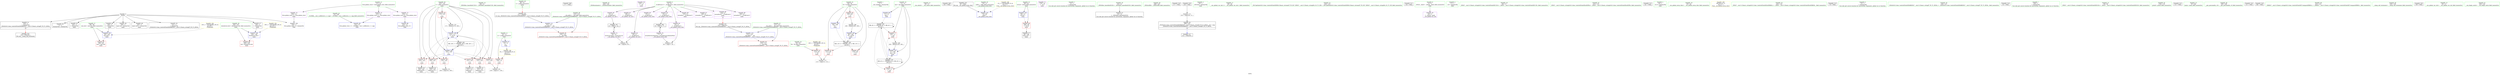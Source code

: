digraph "SVFG" {
	label="SVFG";

	Node0x55b8af1c51e0 [shape=record,color=grey,label="{NodeID: 0\nNullPtr}"];
	Node0x55b8af1c51e0 -> Node0x55b8af1dabf0[style=solid];
	Node0x55b8af1c51e0 -> Node0x55b8af1dacf0[style=solid];
	Node0x55b8af1c51e0 -> Node0x55b8af1dadc0[style=solid];
	Node0x55b8af1c51e0 -> Node0x55b8af1dae90[style=solid];
	Node0x55b8af1c51e0 -> Node0x55b8af1dbf80[style=solid];
	Node0x55b8af1c51e0 -> Node0x55b8af1dc050[style=solid];
	Node0x55b8af1c51e0 -> Node0x55b8af1dc120[style=solid];
	Node0x55b8af1c51e0 -> Node0x55b8af1dc1f0[style=solid];
	Node0x55b8af1c51e0 -> Node0x55b8af1db360[style=solid];
	Node0x55b8af1db060 [shape=record,color=blue,label="{NodeID: 97\n14\<--12\nn\<--\nGlob }"];
	Node0x55b8af1db060 -> Node0x55b8af1ed370[style=dashed];
	Node0x55b8af1d9070 [shape=record,color=green,label="{NodeID: 14\n30\<--31\n_ZNSt8ios_base4InitC1Ev\<--_ZNSt8ios_base4InitC1Ev_field_insensitive\n}"];
	Node0x55b8af1de900 [shape=record,color=yellow,style=double,label="{NodeID: 194\n14V_1 = ENCHI(MR_14V_0)\npts\{99 \}\nFun[main]}"];
	Node0x55b8af1de900 -> Node0x55b8af1db7a0[style=dashed];
	Node0x55b8af1dbc80 [shape=record,color=blue,label="{NodeID: 111\n214\<--211\n__rhs.addr\<--__rhs\n_ZStltIcSt11char_traitsIcESaIcEEbRKNSt7__cxx1112basic_stringIT_T0_T1_EESA_\n}"];
	Node0x55b8af1dbc80 -> Node0x55b8af1de670[style=dashed];
	Node0x55b8af1d9cb0 [shape=record,color=green,label="{NodeID: 28\n100\<--101\nehselector.slot\<--ehselector.slot_field_insensitive\nmain\n}"];
	Node0x55b8af1d9cb0 -> Node0x55b8af1ddf20[style=solid];
	Node0x55b8af1d9cb0 -> Node0x55b8af1db870[style=solid];
	Node0x55b8af1f60a0 [shape=record,color=black,label="{NodeID: 208\n177 = PHI()\n}"];
	Node0x55b8af1da9f0 [shape=record,color=green,label="{NodeID: 42\n243\<--244\n_ZSt9terminatev\<--_ZSt9terminatev_field_insensitive\n}"];
	Node0x55b8af1f7580 [shape=record,color=black,label="{NodeID: 222\n211 = PHI(96, )\n1st arg _ZStltIcSt11char_traitsIcESaIcEEbRKNSt7__cxx1112basic_stringIT_T0_T1_EESA_ }"];
	Node0x55b8af1f7580 -> Node0x55b8af1dbc80[style=solid];
	Node0x55b8af1dc630 [shape=record,color=black,label="{NodeID: 56\n164\<--163\nidxprom20\<--\nmain\n}"];
	Node0x55b8af1dd190 [shape=record,color=purple,label="{NodeID: 70\n120\<--17\n\<--.str\nmain\n}"];
	Node0x55b8af1e3810 [shape=record,color=black,label="{NodeID: 167\n53 = PHI(51, 54, )\n}"];
	Node0x55b8af1e3810 -> Node0x55b8af1dd630[style=solid];
	Node0x55b8af1ddd80 [shape=record,color=red,label="{NodeID: 84\n182\<--94\n\<--Ti\nmain\n}"];
	Node0x55b8af1ddd80 -> Node0x55b8af1e3db0[style=solid];
	Node0x55b8af1d1d30 [shape=record,color=green,label="{NodeID: 1\n7\<--1\n__dso_handle\<--dummyObj\nGlob }"];
	Node0x55b8af1eadb0 [shape=record,color=black,label="{NodeID: 181\nMR_4V_2 = PHI(MR_4V_3, MR_4V_1, )\npts\{13 \}\n}"];
	Node0x55b8af1eadb0 -> Node0x55b8af1dd7d0[style=dashed];
	Node0x55b8af1eadb0 -> Node0x55b8af1dd8a0[style=dashed];
	Node0x55b8af1eadb0 -> Node0x55b8af1db940[style=dashed];
	Node0x55b8af1eadb0 -> Node0x55b8af1ea3b0[style=dashed];
	Node0x55b8af1eadb0 -> Node0x55b8af1eadb0[style=dashed];
	Node0x55b8af1db160 [shape=record,color=blue,label="{NodeID: 98\n254\<--22\nllvm.global_ctors_0\<--\nGlob }"];
	Node0x55b8af1d9100 [shape=record,color=green,label="{NodeID: 15\n36\<--37\n__cxa_atexit\<--__cxa_atexit_field_insensitive\n}"];
	Node0x55b8af1de9e0 [shape=record,color=yellow,style=double,label="{NodeID: 195\n16V_1 = ENCHI(MR_16V_0)\npts\{101 \}\nFun[main]}"];
	Node0x55b8af1de9e0 -> Node0x55b8af1db870[style=dashed];
	Node0x55b8af1d9d80 [shape=record,color=green,label="{NodeID: 29\n102\<--103\ni\<--i_field_insensitive\nmain\n}"];
	Node0x55b8af1d9d80 -> Node0x55b8af1ddff0[style=solid];
	Node0x55b8af1d9d80 -> Node0x55b8af1de0c0[style=solid];
	Node0x55b8af1d9d80 -> Node0x55b8af1de190[style=solid];
	Node0x55b8af1d9d80 -> Node0x55b8af1de260[style=solid];
	Node0x55b8af1d9d80 -> Node0x55b8af1de330[style=solid];
	Node0x55b8af1d9d80 -> Node0x55b8af1de400[style=solid];
	Node0x55b8af1d9d80 -> Node0x55b8af1de4d0[style=solid];
	Node0x55b8af1d9d80 -> Node0x55b8af1db6d0[style=solid];
	Node0x55b8af1d9d80 -> Node0x55b8af1dba10[style=solid];
	Node0x55b8af1f5de0 [shape=record,color=black,label="{NodeID: 209\n105 = PHI()\n}"];
	Node0x55b8af1daaf0 [shape=record,color=green,label="{NodeID: 43\n23\<--249\n_GLOBAL__sub_I_yefllowers_2_1.cpp\<--_GLOBAL__sub_I_yefllowers_2_1.cpp_field_insensitive\n}"];
	Node0x55b8af1daaf0 -> Node0x55b8af1db260[style=solid];
	Node0x55b8af1f76c0 [shape=record,color=black,label="{NodeID: 223\n69 = PHI()\n0th arg __cxx_global_array_dtor }"];
	Node0x55b8af1f76c0 -> Node0x55b8af1db460[style=solid];
	Node0x55b8af1dc700 [shape=record,color=black,label="{NodeID: 57\n89\<--186\nmain_ret\<--\nmain\n}"];
	Node0x55b8af1dd260 [shape=record,color=purple,label="{NodeID: 71\n176\<--19\n\<--.str.2\nmain\n}"];
	Node0x55b8af1e3db0 [shape=record,color=grey,label="{NodeID: 168\n183 = Binary(182, 109, )\n}"];
	Node0x55b8af1e3db0 -> Node0x55b8af1dbae0[style=solid];
	Node0x55b8af1dde50 [shape=record,color=red,label="{NodeID: 85\n188\<--98\nexn\<--exn.slot\nmain\n}"];
	Node0x55b8af1d1dc0 [shape=record,color=green,label="{NodeID: 2\n12\<--1\n\<--dummyObj\nCan only get source location for instruction, argument, global var or function.}"];
	Node0x55b8af1eb2b0 [shape=record,color=black,label="{NodeID: 182\nMR_12V_3 = PHI(MR_12V_4, MR_12V_2, )\npts\{95 \}\n}"];
	Node0x55b8af1eb2b0 -> Node0x55b8af1ddbe0[style=dashed];
	Node0x55b8af1eb2b0 -> Node0x55b8af1ddcb0[style=dashed];
	Node0x55b8af1eb2b0 -> Node0x55b8af1ddd80[style=dashed];
	Node0x55b8af1eb2b0 -> Node0x55b8af1dbae0[style=dashed];
	Node0x55b8af1db260 [shape=record,color=blue,label="{NodeID: 99\n255\<--23\nllvm.global_ctors_1\<--_GLOBAL__sub_I_yefllowers_2_1.cpp\nGlob }"];
	Node0x55b8af1d91d0 [shape=record,color=green,label="{NodeID: 16\n35\<--41\n_ZNSt8ios_base4InitD1Ev\<--_ZNSt8ios_base4InitD1Ev_field_insensitive\n}"];
	Node0x55b8af1d91d0 -> Node0x55b8af1dc2c0[style=solid];
	Node0x55b8af1d9e50 [shape=record,color=green,label="{NodeID: 30\n106\<--107\n_ZNSirsERi\<--_ZNSirsERi_field_insensitive\n}"];
	Node0x55b8af1f47b0 [shape=record,color=black,label="{NodeID: 210\n117 = PHI()\n}"];
	Node0x55b8af1dabf0 [shape=record,color=black,label="{NodeID: 44\n2\<--3\ndummyVal\<--dummyVal\n}"];
	Node0x55b8af1f7790 [shape=record,color=black,label="{NodeID: 224\n238 = PHI(226, )\n0th arg __clang_call_terminate }"];
	Node0x55b8af1dc7d0 [shape=record,color=black,label="{NodeID: 58\n209\<--223\n_ZStltIcSt11char_traitsIcESaIcEEbRKNSt7__cxx1112basic_stringIT_T0_T1_EESA__ret\<--cmp\n_ZStltIcSt11char_traitsIcESaIcEEbRKNSt7__cxx1112basic_stringIT_T0_T1_EESA_\n|{<s0>14}}"];
	Node0x55b8af1dc7d0:s0 -> Node0x55b8af1f6fc0[style=solid,color=blue];
	Node0x55b8af1dd330 [shape=record,color=purple,label="{NodeID: 72\n254\<--21\nllvm.global_ctors_0\<--llvm.global_ctors\nGlob }"];
	Node0x55b8af1dd330 -> Node0x55b8af1db160[style=solid];
	Node0x55b8af1e3f30 [shape=record,color=grey,label="{NodeID: 169\n160 = Binary(159, 109, )\n}"];
	Node0x55b8af1e3f30 -> Node0x55b8af1db940[style=solid];
	Node0x55b8af1ddf20 [shape=record,color=red,label="{NodeID: 86\n189\<--100\nsel\<--ehselector.slot\nmain\n}"];
	Node0x55b8af1d1e50 [shape=record,color=green,label="{NodeID: 3\n16\<--1\n_ZSt3cin\<--dummyObj\nGlob }"];
	Node0x55b8af1eb7b0 [shape=record,color=black,label="{NodeID: 183\nMR_18V_2 = PHI(MR_18V_4, MR_18V_1, )\npts\{103 \}\n}"];
	Node0x55b8af1eb7b0 -> Node0x55b8af1db6d0[style=dashed];
	Node0x55b8af1db360 [shape=record,color=blue, style = dotted,label="{NodeID: 100\n256\<--3\nllvm.global_ctors_2\<--dummyVal\nGlob }"];
	Node0x55b8af1d92d0 [shape=record,color=green,label="{NodeID: 17\n48\<--49\n__cxx_global_var_init.1\<--__cxx_global_var_init.1_field_insensitive\n}"];
	Node0x55b8af1d9f50 [shape=record,color=green,label="{NodeID: 31\n118\<--119\n_ZSt7getlineIcSt11char_traitsIcESaIcEERSt13basic_istreamIT_T0_ES7_RNSt7__cxx1112basic_stringIS4_S5_T1_EE\<--_ZSt7getlineIcSt11char_traitsIcESaIcEERSt13basic_istreamIT_T0_ES7_RNSt7__cxx1112basic_stringIS4_S5_T1_EE_field_insensitive\n}"];
	Node0x55b8af1f48b0 [shape=record,color=black,label="{NodeID: 211\n134 = PHI()\n}"];
	Node0x55b8af1dacf0 [shape=record,color=black,label="{NodeID: 45\n145\<--3\n\<--dummyVal\nmain\n}"];
	Node0x55b8af1dc8a0 [shape=record,color=purple,label="{NodeID: 59\n32\<--4\n\<--_ZStL8__ioinit\n__cxx_global_var_init\n}"];
	Node0x55b8af1dd430 [shape=record,color=purple,label="{NodeID: 73\n255\<--21\nllvm.global_ctors_1\<--llvm.global_ctors\nGlob }"];
	Node0x55b8af1dd430 -> Node0x55b8af1db260[style=solid];
	Node0x55b8af1e40b0 [shape=record,color=grey,label="{NodeID: 170\n171 = Binary(170, 109, )\n}"];
	Node0x55b8af1e40b0 -> Node0x55b8af1dba10[style=solid];
	Node0x55b8af1ddff0 [shape=record,color=red,label="{NodeID: 87\n127\<--102\n\<--i\nmain\n}"];
	Node0x55b8af1ddff0 -> Node0x55b8af1e49b0[style=solid];
	Node0x55b8af1d2cb0 [shape=record,color=green,label="{NodeID: 4\n17\<--1\n.str\<--dummyObj\nGlob }"];
	Node0x55b8af1db460 [shape=record,color=blue,label="{NodeID: 101\n70\<--69\n.addr\<--\n__cxx_global_array_dtor\n}"];
	Node0x55b8af1d93d0 [shape=record,color=green,label="{NodeID: 18\n56\<--57\n_ZNSt7__cxx1112basic_stringIcSt11char_traitsIcESaIcEEC1Ev\<--_ZNSt7__cxx1112basic_stringIcSt11char_traitsIcESaIcEEC1Ev_field_insensitive\n}"];
	Node0x55b8af1da050 [shape=record,color=green,label="{NodeID: 32\n122\<--123\n_ZNSt7__cxx1112basic_stringIcSt11char_traitsIcESaIcEEaSEPKc\<--_ZNSt7__cxx1112basic_stringIcSt11char_traitsIcESaIcEEaSEPKc_field_insensitive\n}"];
	Node0x55b8af1f49b0 [shape=record,color=black,label="{NodeID: 212\n141 = PHI()\n}"];
	Node0x55b8af1dadc0 [shape=record,color=black,label="{NodeID: 46\n146\<--3\n\<--dummyVal\nmain\n}"];
	Node0x55b8af1dadc0 -> Node0x55b8af1db7a0[style=solid];
	Node0x55b8af1dc970 [shape=record,color=purple,label="{NodeID: 60\n51\<--8\n\<--_Z1aB5cxx11\n__cxx_global_var_init.1\n}"];
	Node0x55b8af1dc970 -> Node0x55b8af1e3810[style=solid];
	Node0x55b8af1dd530 [shape=record,color=purple,label="{NodeID: 74\n256\<--21\nllvm.global_ctors_2\<--llvm.global_ctors\nGlob }"];
	Node0x55b8af1dd530 -> Node0x55b8af1db360[style=solid];
	Node0x55b8af1e4230 [shape=record,color=grey,label="{NodeID: 171\n223 = cmp(220, 12, )\n}"];
	Node0x55b8af1e4230 -> Node0x55b8af1dc7d0[style=solid];
	Node0x55b8af1de0c0 [shape=record,color=red,label="{NodeID: 88\n131\<--102\n\<--i\nmain\n}"];
	Node0x55b8af1de0c0 -> Node0x55b8af1dc3c0[style=solid];
	Node0x55b8af1d2d40 [shape=record,color=green,label="{NodeID: 5\n19\<--1\n.str.2\<--dummyObj\nGlob }"];
	Node0x55b8af1db530 [shape=record,color=blue,label="{NodeID: 102\n90\<--12\nretval\<--\nmain\n}"];
	Node0x55b8af1db530 -> Node0x55b8af1dda40[style=dashed];
	Node0x55b8af1d94d0 [shape=record,color=green,label="{NodeID: 19\n63\<--64\n__cxx_global_array_dtor\<--__cxx_global_array_dtor_field_insensitive\n}"];
	Node0x55b8af1ef5f0 [shape=record,color=yellow,style=double,label="{NodeID: 199\nRETMU(2V_2)\npts\{71 \}\nFun[__cxx_global_array_dtor]}"];
	Node0x55b8af1da150 [shape=record,color=green,label="{NodeID: 33\n142\<--143\n_ZNSt7__cxx1112basic_stringIcSt11char_traitsIcESaIcEEaSERKS4_\<--_ZNSt7__cxx1112basic_stringIcSt11char_traitsIcESaIcEEaSERKS4__field_insensitive\n}"];
	Node0x55b8af1f4ab0 [shape=record,color=black,label="{NodeID: 213\n33 = PHI()\n}"];
	Node0x55b8af1dae90 [shape=record,color=black,label="{NodeID: 47\n148\<--3\n\<--dummyVal\nmain\n}"];
	Node0x55b8af1dae90 -> Node0x55b8af1db870[style=solid];
	Node0x55b8af1dca40 [shape=record,color=purple,label="{NodeID: 61\n58\<--8\n\<--_Z1aB5cxx11\n__cxx_global_var_init.1\n}"];
	Node0x55b8af1dd630 [shape=record,color=purple,label="{NodeID: 75\n54\<--53\narrayctor.next\<--arrayctor.cur\n__cxx_global_var_init.1\n}"];
	Node0x55b8af1dd630 -> Node0x55b8af1e3810[style=solid];
	Node0x55b8af1dd630 -> Node0x55b8af1e4530[style=solid];
	Node0x55b8af1e43b0 [shape=record,color=grey,label="{NodeID: 172\n113 = cmp(111, 112, )\n}"];
	Node0x55b8af1de190 [shape=record,color=red,label="{NodeID: 89\n135\<--102\n\<--i\nmain\n}"];
	Node0x55b8af1de190 -> Node0x55b8af1e4830[style=solid];
	Node0x55b8af1d2dd0 [shape=record,color=green,label="{NodeID: 6\n22\<--1\n\<--dummyObj\nCan only get source location for instruction, argument, global var or function.}"];
	Node0x55b8af1db600 [shape=record,color=blue,label="{NodeID: 103\n94\<--109\nTi\<--\nmain\n}"];
	Node0x55b8af1db600 -> Node0x55b8af1eb2b0[style=dashed];
	Node0x55b8af1d95d0 [shape=record,color=green,label="{NodeID: 20\n70\<--71\n.addr\<--.addr_field_insensitive\n__cxx_global_array_dtor\n}"];
	Node0x55b8af1d95d0 -> Node0x55b8af1db460[style=solid];
	Node0x55b8af1da250 [shape=record,color=green,label="{NodeID: 34\n156\<--157\n_ZStltIcSt11char_traitsIcESaIcEEbRKNSt7__cxx1112basic_stringIT_T0_T1_EESA_\<--_ZStltIcSt11char_traitsIcESaIcEEbRKNSt7__cxx1112basic_stringIT_T0_T1_EESA__field_insensitive\n}"];
	Node0x55b8af1f4bb0 [shape=record,color=black,label="{NodeID: 214\n62 = PHI()\n}"];
	Node0x55b8af1dbf80 [shape=record,color=black,label="{NodeID: 48\n190\<--3\nlpad.val\<--dummyVal\nmain\n}"];
	Node0x55b8af1dcb10 [shape=record,color=purple,label="{NodeID: 62\n59\<--8\n\<--_Z1aB5cxx11\n__cxx_global_var_init.1\n}"];
	Node0x55b8af1dcb10 -> Node0x55b8af1e4530[style=solid];
	Node0x55b8af1dd700 [shape=record,color=purple,label="{NodeID: 76\n77\<--76\narraydestroy.element\<--arraydestroy.elementPast\n__cxx_global_array_dtor\n}"];
	Node0x55b8af1dd700 -> Node0x55b8af1e3270[style=solid];
	Node0x55b8af1dd700 -> Node0x55b8af1e46b0[style=solid];
	Node0x55b8af1e4530 [shape=record,color=grey,label="{NodeID: 173\n60 = cmp(54, 59, )\n}"];
	Node0x55b8af1de260 [shape=record,color=red,label="{NodeID: 90\n138\<--102\n\<--i\nmain\n}"];
	Node0x55b8af1de260 -> Node0x55b8af1dc490[style=solid];
	Node0x55b8af1d1f90 [shape=record,color=green,label="{NodeID: 7\n109\<--1\n\<--dummyObj\nCan only get source location for instruction, argument, global var or function.}"];
	Node0x55b8af1db6d0 [shape=record,color=blue,label="{NodeID: 104\n102\<--109\ni\<--\nmain\n}"];
	Node0x55b8af1db6d0 -> Node0x55b8af1ddff0[style=dashed];
	Node0x55b8af1db6d0 -> Node0x55b8af1de0c0[style=dashed];
	Node0x55b8af1db6d0 -> Node0x55b8af1de190[style=dashed];
	Node0x55b8af1db6d0 -> Node0x55b8af1de260[style=dashed];
	Node0x55b8af1db6d0 -> Node0x55b8af1de330[style=dashed];
	Node0x55b8af1db6d0 -> Node0x55b8af1de400[style=dashed];
	Node0x55b8af1db6d0 -> Node0x55b8af1de4d0[style=dashed];
	Node0x55b8af1db6d0 -> Node0x55b8af1dba10[style=dashed];
	Node0x55b8af1db6d0 -> Node0x55b8af1eb7b0[style=dashed];
	Node0x55b8af1d96a0 [shape=record,color=green,label="{NodeID: 21\n79\<--80\n_ZNSt7__cxx1112basic_stringIcSt11char_traitsIcESaIcEED1Ev\<--_ZNSt7__cxx1112basic_stringIcSt11char_traitsIcESaIcEED1Ev_field_insensitive\n}"];
	Node0x55b8af1da350 [shape=record,color=green,label="{NodeID: 35\n178\<--179\nprintf\<--printf_field_insensitive\n}"];
	Node0x55b8af1f4cb0 [shape=record,color=black,label="{NodeID: 215\n115 = PHI()\n}"];
	Node0x55b8af1dc050 [shape=record,color=black,label="{NodeID: 49\n191\<--3\nlpad.val31\<--dummyVal\nmain\n}"];
	Node0x55b8af1dcbe0 [shape=record,color=purple,label="{NodeID: 63\n73\<--8\n\<--_Z1aB5cxx11\n__cxx_global_array_dtor\n}"];
	Node0x55b8af1dd7d0 [shape=record,color=red,label="{NodeID: 77\n159\<--11\n\<--ans\nmain\n}"];
	Node0x55b8af1dd7d0 -> Node0x55b8af1e3f30[style=solid];
	Node0x55b8af1e46b0 [shape=record,color=grey,label="{NodeID: 174\n82 = cmp(77, 81, )\n}"];
	Node0x55b8af1de330 [shape=record,color=red,label="{NodeID: 91\n152\<--102\n\<--i\nmain\n}"];
	Node0x55b8af1de330 -> Node0x55b8af1dc560[style=solid];
	Node0x55b8af1d2020 [shape=record,color=green,label="{NodeID: 8\n4\<--6\n_ZStL8__ioinit\<--_ZStL8__ioinit_field_insensitive\nGlob }"];
	Node0x55b8af1d2020 -> Node0x55b8af1dc8a0[style=solid];
	Node0x55b8af1ed150 [shape=record,color=yellow,style=double,label="{NodeID: 188\n2V_1 = ENCHI(MR_2V_0)\npts\{71 \}\nFun[__cxx_global_array_dtor]}"];
	Node0x55b8af1ed150 -> Node0x55b8af1db460[style=dashed];
	Node0x55b8af1db7a0 [shape=record,color=blue,label="{NodeID: 105\n98\<--146\nexn.slot\<--\nmain\n}"];
	Node0x55b8af1db7a0 -> Node0x55b8af1dde50[style=dashed];
	Node0x55b8af1d97a0 [shape=record,color=green,label="{NodeID: 22\n87\<--88\nmain\<--main_field_insensitive\n}"];
	Node0x55b8af1da450 [shape=record,color=green,label="{NodeID: 36\n199\<--200\n__gxx_personality_v0\<--__gxx_personality_v0_field_insensitive\n}"];
	Node0x55b8af1f6ef0 [shape=record,color=black,label="{NodeID: 216\n121 = PHI()\n}"];
	Node0x55b8af1dc120 [shape=record,color=black,label="{NodeID: 50\n225\<--3\n\<--dummyVal\n_ZStltIcSt11char_traitsIcESaIcEEbRKNSt7__cxx1112basic_stringIT_T0_T1_EESA_\n}"];
	Node0x55b8af1dccb0 [shape=record,color=purple,label="{NodeID: 64\n74\<--8\n\<--_Z1aB5cxx11\n__cxx_global_array_dtor\n}"];
	Node0x55b8af1dccb0 -> Node0x55b8af1e3270[style=solid];
	Node0x55b8af1dd8a0 [shape=record,color=red,label="{NodeID: 78\n175\<--11\n\<--ans\nmain\n}"];
	Node0x55b8af1e4830 [shape=record,color=grey,label="{NodeID: 175\n136 = cmp(135, 109, )\n}"];
	Node0x55b8af1de400 [shape=record,color=red,label="{NodeID: 92\n163\<--102\n\<--i\nmain\n}"];
	Node0x55b8af1de400 -> Node0x55b8af1dc630[style=solid];
	Node0x55b8af1d20b0 [shape=record,color=green,label="{NodeID: 9\n8\<--10\n_Z1aB5cxx11\<--_Z1aB5cxx11_field_insensitive\nGlob }"];
	Node0x55b8af1d20b0 -> Node0x55b8af1dc970[style=solid];
	Node0x55b8af1d20b0 -> Node0x55b8af1dca40[style=solid];
	Node0x55b8af1d20b0 -> Node0x55b8af1dcb10[style=solid];
	Node0x55b8af1d20b0 -> Node0x55b8af1dcbe0[style=solid];
	Node0x55b8af1d20b0 -> Node0x55b8af1dccb0[style=solid];
	Node0x55b8af1d20b0 -> Node0x55b8af1dcd80[style=solid];
	Node0x55b8af1d20b0 -> Node0x55b8af1dce50[style=solid];
	Node0x55b8af1d20b0 -> Node0x55b8af1dcf20[style=solid];
	Node0x55b8af1d20b0 -> Node0x55b8af1dcff0[style=solid];
	Node0x55b8af1d20b0 -> Node0x55b8af1dd0c0[style=solid];
	Node0x55b8af1db870 [shape=record,color=blue,label="{NodeID: 106\n100\<--148\nehselector.slot\<--\nmain\n}"];
	Node0x55b8af1db870 -> Node0x55b8af1ddf20[style=dashed];
	Node0x55b8af1d98a0 [shape=record,color=green,label="{NodeID: 23\n90\<--91\nretval\<--retval_field_insensitive\nmain\n}"];
	Node0x55b8af1d98a0 -> Node0x55b8af1dda40[style=solid];
	Node0x55b8af1d98a0 -> Node0x55b8af1db530[style=solid];
	Node0x55b8af1da550 [shape=record,color=green,label="{NodeID: 37\n212\<--213\n__lhs.addr\<--__lhs.addr_field_insensitive\n_ZStltIcSt11char_traitsIcESaIcEEbRKNSt7__cxx1112basic_stringIT_T0_T1_EESA_\n}"];
	Node0x55b8af1da550 -> Node0x55b8af1de5a0[style=solid];
	Node0x55b8af1da550 -> Node0x55b8af1dbbb0[style=solid];
	Node0x55b8af1f6fc0 [shape=record,color=black,label="{NodeID: 217\n155 = PHI(209, )\n}"];
	Node0x55b8af1dc1f0 [shape=record,color=black,label="{NodeID: 51\n226\<--3\n\<--dummyVal\n_ZStltIcSt11char_traitsIcESaIcEEbRKNSt7__cxx1112basic_stringIT_T0_T1_EESA_\n|{<s0>19}}"];
	Node0x55b8af1dc1f0:s0 -> Node0x55b8af1f7790[style=solid,color=red];
	Node0x55b8af1dcd80 [shape=record,color=purple,label="{NodeID: 65\n81\<--8\n\<--_Z1aB5cxx11\n__cxx_global_array_dtor\n}"];
	Node0x55b8af1dcd80 -> Node0x55b8af1e46b0[style=solid];
	Node0x55b8af1dd970 [shape=record,color=red,label="{NodeID: 79\n128\<--14\n\<--n\nmain\n}"];
	Node0x55b8af1dd970 -> Node0x55b8af1e49b0[style=solid];
	Node0x55b8af1e49b0 [shape=record,color=grey,label="{NodeID: 176\n129 = cmp(127, 128, )\n}"];
	Node0x55b8af1de4d0 [shape=record,color=red,label="{NodeID: 93\n170\<--102\n\<--i\nmain\n}"];
	Node0x55b8af1de4d0 -> Node0x55b8af1e40b0[style=solid];
	Node0x55b8af1d2140 [shape=record,color=green,label="{NodeID: 10\n11\<--13\nans\<--ans_field_insensitive\nGlob }"];
	Node0x55b8af1d2140 -> Node0x55b8af1dd7d0[style=solid];
	Node0x55b8af1d2140 -> Node0x55b8af1dd8a0[style=solid];
	Node0x55b8af1d2140 -> Node0x55b8af1daf60[style=solid];
	Node0x55b8af1d2140 -> Node0x55b8af1db940[style=solid];
	Node0x55b8af1ed370 [shape=record,color=yellow,style=double,label="{NodeID: 190\n6V_1 = ENCHI(MR_6V_0)\npts\{15 \}\nFun[main]}"];
	Node0x55b8af1ed370 -> Node0x55b8af1dd970[style=dashed];
	Node0x55b8af1db940 [shape=record,color=blue,label="{NodeID: 107\n11\<--160\nans\<--inc\nmain\n}"];
	Node0x55b8af1db940 -> Node0x55b8af1ea3b0[style=dashed];
	Node0x55b8af1d9970 [shape=record,color=green,label="{NodeID: 24\n92\<--93\nTe\<--Te_field_insensitive\nmain\n}"];
	Node0x55b8af1d9970 -> Node0x55b8af1ddb10[style=solid];
	Node0x55b8af1da620 [shape=record,color=green,label="{NodeID: 38\n214\<--215\n__rhs.addr\<--__rhs.addr_field_insensitive\n_ZStltIcSt11char_traitsIcESaIcEEbRKNSt7__cxx1112basic_stringIT_T0_T1_EESA_\n}"];
	Node0x55b8af1da620 -> Node0x55b8af1de670[style=solid];
	Node0x55b8af1da620 -> Node0x55b8af1dbc80[style=solid];
	Node0x55b8af1f70f0 [shape=record,color=black,label="{NodeID: 218\n166 = PHI()\n}"];
	Node0x55b8af1dc2c0 [shape=record,color=black,label="{NodeID: 52\n34\<--35\n\<--_ZNSt8ios_base4InitD1Ev\nCan only get source location for instruction, argument, global var or function.}"];
	Node0x55b8af1dce50 [shape=record,color=purple,label="{NodeID: 66\n133\<--8\narrayidx\<--_Z1aB5cxx11\nmain\n}"];
	Node0x55b8af1dda40 [shape=record,color=red,label="{NodeID: 80\n186\<--90\n\<--retval\nmain\n}"];
	Node0x55b8af1dda40 -> Node0x55b8af1dc700[style=solid];
	Node0x55b8af1de5a0 [shape=record,color=red,label="{NodeID: 94\n218\<--212\n\<--__lhs.addr\n_ZStltIcSt11char_traitsIcESaIcEEbRKNSt7__cxx1112basic_stringIT_T0_T1_EESA_\n}"];
	Node0x55b8af1d2200 [shape=record,color=green,label="{NodeID: 11\n14\<--15\nn\<--n_field_insensitive\nGlob }"];
	Node0x55b8af1d2200 -> Node0x55b8af1dd970[style=solid];
	Node0x55b8af1d2200 -> Node0x55b8af1db060[style=solid];
	Node0x55b8af1dba10 [shape=record,color=blue,label="{NodeID: 108\n102\<--171\ni\<--inc25\nmain\n}"];
	Node0x55b8af1dba10 -> Node0x55b8af1ddff0[style=dashed];
	Node0x55b8af1dba10 -> Node0x55b8af1de0c0[style=dashed];
	Node0x55b8af1dba10 -> Node0x55b8af1de190[style=dashed];
	Node0x55b8af1dba10 -> Node0x55b8af1de260[style=dashed];
	Node0x55b8af1dba10 -> Node0x55b8af1de330[style=dashed];
	Node0x55b8af1dba10 -> Node0x55b8af1de400[style=dashed];
	Node0x55b8af1dba10 -> Node0x55b8af1de4d0[style=dashed];
	Node0x55b8af1dba10 -> Node0x55b8af1dba10[style=dashed];
	Node0x55b8af1dba10 -> Node0x55b8af1eb7b0[style=dashed];
	Node0x55b8af1d9a40 [shape=record,color=green,label="{NodeID: 25\n94\<--95\nTi\<--Ti_field_insensitive\nmain\n}"];
	Node0x55b8af1d9a40 -> Node0x55b8af1ddbe0[style=solid];
	Node0x55b8af1d9a40 -> Node0x55b8af1ddcb0[style=solid];
	Node0x55b8af1d9a40 -> Node0x55b8af1ddd80[style=solid];
	Node0x55b8af1d9a40 -> Node0x55b8af1db600[style=solid];
	Node0x55b8af1d9a40 -> Node0x55b8af1dbae0[style=solid];
	Node0x55b8af1da6f0 [shape=record,color=green,label="{NodeID: 39\n221\<--222\n_ZNKSt7__cxx1112basic_stringIcSt11char_traitsIcESaIcEE7compareERKS4_\<--_ZNKSt7__cxx1112basic_stringIcSt11char_traitsIcESaIcEE7compareERKS4__field_insensitive\n}"];
	Node0x55b8af1f71c0 [shape=record,color=black,label="{NodeID: 219\n220 = PHI()\n}"];
	Node0x55b8af1f71c0 -> Node0x55b8af1e4230[style=solid];
	Node0x55b8af1dc3c0 [shape=record,color=black,label="{NodeID: 53\n132\<--131\nidxprom\<--\nmain\n}"];
	Node0x55b8af1dcf20 [shape=record,color=purple,label="{NodeID: 67\n140\<--8\narrayidx12\<--_Z1aB5cxx11\nmain\n}"];
	Node0x55b8af1ddb10 [shape=record,color=red,label="{NodeID: 81\n112\<--92\n\<--Te\nmain\n}"];
	Node0x55b8af1ddb10 -> Node0x55b8af1e43b0[style=solid];
	Node0x55b8af1de670 [shape=record,color=red,label="{NodeID: 95\n219\<--214\n\<--__rhs.addr\n_ZStltIcSt11char_traitsIcESaIcEEbRKNSt7__cxx1112basic_stringIT_T0_T1_EESA_\n}"];
	Node0x55b8af1d8f50 [shape=record,color=green,label="{NodeID: 12\n21\<--25\nllvm.global_ctors\<--llvm.global_ctors_field_insensitive\nGlob }"];
	Node0x55b8af1d8f50 -> Node0x55b8af1dd330[style=solid];
	Node0x55b8af1d8f50 -> Node0x55b8af1dd430[style=solid];
	Node0x55b8af1d8f50 -> Node0x55b8af1dd530[style=solid];
	Node0x55b8af1de740 [shape=record,color=yellow,style=double,label="{NodeID: 192\n10V_1 = ENCHI(MR_10V_0)\npts\{93 \}\nFun[main]}"];
	Node0x55b8af1de740 -> Node0x55b8af1ddb10[style=dashed];
	Node0x55b8af1dbae0 [shape=record,color=blue,label="{NodeID: 109\n94\<--183\nTi\<--inc29\nmain\n}"];
	Node0x55b8af1dbae0 -> Node0x55b8af1eb2b0[style=dashed];
	Node0x55b8af1d9b10 [shape=record,color=green,label="{NodeID: 26\n96\<--97\ns\<--s_field_insensitive\nmain\n|{<s0>14}}"];
	Node0x55b8af1d9b10:s0 -> Node0x55b8af1f7580[style=solid,color=red];
	Node0x55b8af1da7f0 [shape=record,color=green,label="{NodeID: 40\n228\<--229\n__clang_call_terminate\<--__clang_call_terminate_field_insensitive\n}"];
	Node0x55b8af1f72f0 [shape=record,color=black,label="{NodeID: 220\n239 = PHI()\n}"];
	Node0x55b8af1dc490 [shape=record,color=black,label="{NodeID: 54\n139\<--138\nidxprom11\<--\nmain\n}"];
	Node0x55b8af1dcff0 [shape=record,color=purple,label="{NodeID: 68\n154\<--8\narrayidx16\<--_Z1aB5cxx11\nmain\n|{<s0>14}}"];
	Node0x55b8af1dcff0:s0 -> Node0x55b8af1f73c0[style=solid,color=red];
	Node0x55b8af1ddbe0 [shape=record,color=red,label="{NodeID: 82\n111\<--94\n\<--Ti\nmain\n}"];
	Node0x55b8af1ddbe0 -> Node0x55b8af1e43b0[style=solid];
	Node0x55b8af1ea3b0 [shape=record,color=black,label="{NodeID: 179\nMR_4V_4 = PHI(MR_4V_6, MR_4V_3, )\npts\{13 \}\n}"];
	Node0x55b8af1ea3b0 -> Node0x55b8af1dd7d0[style=dashed];
	Node0x55b8af1ea3b0 -> Node0x55b8af1dd8a0[style=dashed];
	Node0x55b8af1ea3b0 -> Node0x55b8af1db940[style=dashed];
	Node0x55b8af1ea3b0 -> Node0x55b8af1ea3b0[style=dashed];
	Node0x55b8af1ea3b0 -> Node0x55b8af1eadb0[style=dashed];
	Node0x55b8af1daf60 [shape=record,color=blue,label="{NodeID: 96\n11\<--12\nans\<--\nGlob }"];
	Node0x55b8af1daf60 -> Node0x55b8af1eadb0[style=dashed];
	Node0x55b8af1d8fe0 [shape=record,color=green,label="{NodeID: 13\n26\<--27\n__cxx_global_var_init\<--__cxx_global_var_init_field_insensitive\n}"];
	Node0x55b8af1dbbb0 [shape=record,color=blue,label="{NodeID: 110\n212\<--210\n__lhs.addr\<--__lhs\n_ZStltIcSt11char_traitsIcESaIcEEbRKNSt7__cxx1112basic_stringIT_T0_T1_EESA_\n}"];
	Node0x55b8af1dbbb0 -> Node0x55b8af1de5a0[style=dashed];
	Node0x55b8af1d9be0 [shape=record,color=green,label="{NodeID: 27\n98\<--99\nexn.slot\<--exn.slot_field_insensitive\nmain\n}"];
	Node0x55b8af1d9be0 -> Node0x55b8af1dde50[style=solid];
	Node0x55b8af1d9be0 -> Node0x55b8af1db7a0[style=solid];
	Node0x55b8af1da8f0 [shape=record,color=green,label="{NodeID: 41\n240\<--241\n__cxa_begin_catch\<--__cxa_begin_catch_field_insensitive\n}"];
	Node0x55b8af1f73c0 [shape=record,color=black,label="{NodeID: 221\n210 = PHI(154, )\n0th arg _ZStltIcSt11char_traitsIcESaIcEEbRKNSt7__cxx1112basic_stringIT_T0_T1_EESA_ }"];
	Node0x55b8af1f73c0 -> Node0x55b8af1dbbb0[style=solid];
	Node0x55b8af1dc560 [shape=record,color=black,label="{NodeID: 55\n153\<--152\nidxprom15\<--\nmain\n}"];
	Node0x55b8af1dd0c0 [shape=record,color=purple,label="{NodeID: 69\n165\<--8\narrayidx21\<--_Z1aB5cxx11\nmain\n}"];
	Node0x55b8af1e3270 [shape=record,color=black,label="{NodeID: 166\n76 = PHI(74, 77, )\n}"];
	Node0x55b8af1e3270 -> Node0x55b8af1dd700[style=solid];
	Node0x55b8af1ddcb0 [shape=record,color=red,label="{NodeID: 83\n174\<--94\n\<--Ti\nmain\n}"];
}
